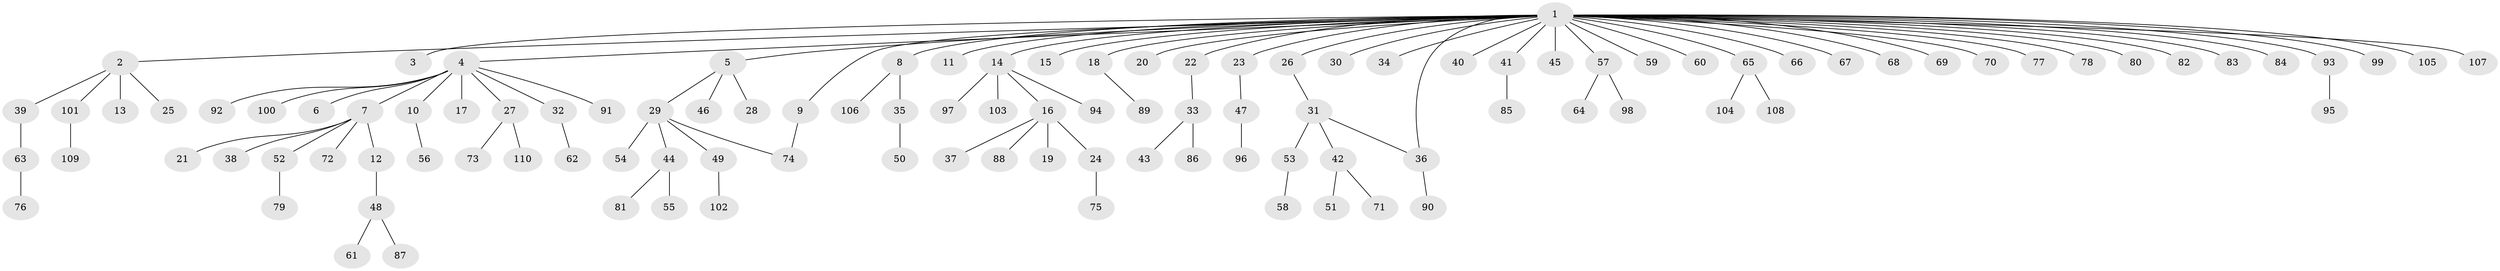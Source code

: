 // Generated by graph-tools (version 1.1) at 2025/46/03/09/25 04:46:49]
// undirected, 110 vertices, 111 edges
graph export_dot {
graph [start="1"]
  node [color=gray90,style=filled];
  1;
  2;
  3;
  4;
  5;
  6;
  7;
  8;
  9;
  10;
  11;
  12;
  13;
  14;
  15;
  16;
  17;
  18;
  19;
  20;
  21;
  22;
  23;
  24;
  25;
  26;
  27;
  28;
  29;
  30;
  31;
  32;
  33;
  34;
  35;
  36;
  37;
  38;
  39;
  40;
  41;
  42;
  43;
  44;
  45;
  46;
  47;
  48;
  49;
  50;
  51;
  52;
  53;
  54;
  55;
  56;
  57;
  58;
  59;
  60;
  61;
  62;
  63;
  64;
  65;
  66;
  67;
  68;
  69;
  70;
  71;
  72;
  73;
  74;
  75;
  76;
  77;
  78;
  79;
  80;
  81;
  82;
  83;
  84;
  85;
  86;
  87;
  88;
  89;
  90;
  91;
  92;
  93;
  94;
  95;
  96;
  97;
  98;
  99;
  100;
  101;
  102;
  103;
  104;
  105;
  106;
  107;
  108;
  109;
  110;
  1 -- 2;
  1 -- 3;
  1 -- 4;
  1 -- 5;
  1 -- 8;
  1 -- 9;
  1 -- 11;
  1 -- 14;
  1 -- 15;
  1 -- 18;
  1 -- 20;
  1 -- 22;
  1 -- 23;
  1 -- 26;
  1 -- 30;
  1 -- 34;
  1 -- 36;
  1 -- 40;
  1 -- 41;
  1 -- 45;
  1 -- 57;
  1 -- 59;
  1 -- 60;
  1 -- 65;
  1 -- 66;
  1 -- 67;
  1 -- 68;
  1 -- 69;
  1 -- 70;
  1 -- 77;
  1 -- 78;
  1 -- 80;
  1 -- 82;
  1 -- 83;
  1 -- 84;
  1 -- 93;
  1 -- 99;
  1 -- 105;
  1 -- 107;
  2 -- 13;
  2 -- 25;
  2 -- 39;
  2 -- 101;
  4 -- 6;
  4 -- 7;
  4 -- 10;
  4 -- 17;
  4 -- 27;
  4 -- 32;
  4 -- 91;
  4 -- 92;
  4 -- 100;
  5 -- 28;
  5 -- 29;
  5 -- 46;
  7 -- 12;
  7 -- 21;
  7 -- 38;
  7 -- 52;
  7 -- 72;
  8 -- 35;
  8 -- 106;
  9 -- 74;
  10 -- 56;
  12 -- 48;
  14 -- 16;
  14 -- 94;
  14 -- 97;
  14 -- 103;
  16 -- 19;
  16 -- 24;
  16 -- 37;
  16 -- 88;
  18 -- 89;
  22 -- 33;
  23 -- 47;
  24 -- 75;
  26 -- 31;
  27 -- 73;
  27 -- 110;
  29 -- 44;
  29 -- 49;
  29 -- 54;
  29 -- 74;
  31 -- 36;
  31 -- 42;
  31 -- 53;
  32 -- 62;
  33 -- 43;
  33 -- 86;
  35 -- 50;
  36 -- 90;
  39 -- 63;
  41 -- 85;
  42 -- 51;
  42 -- 71;
  44 -- 55;
  44 -- 81;
  47 -- 96;
  48 -- 61;
  48 -- 87;
  49 -- 102;
  52 -- 79;
  53 -- 58;
  57 -- 64;
  57 -- 98;
  63 -- 76;
  65 -- 104;
  65 -- 108;
  93 -- 95;
  101 -- 109;
}
